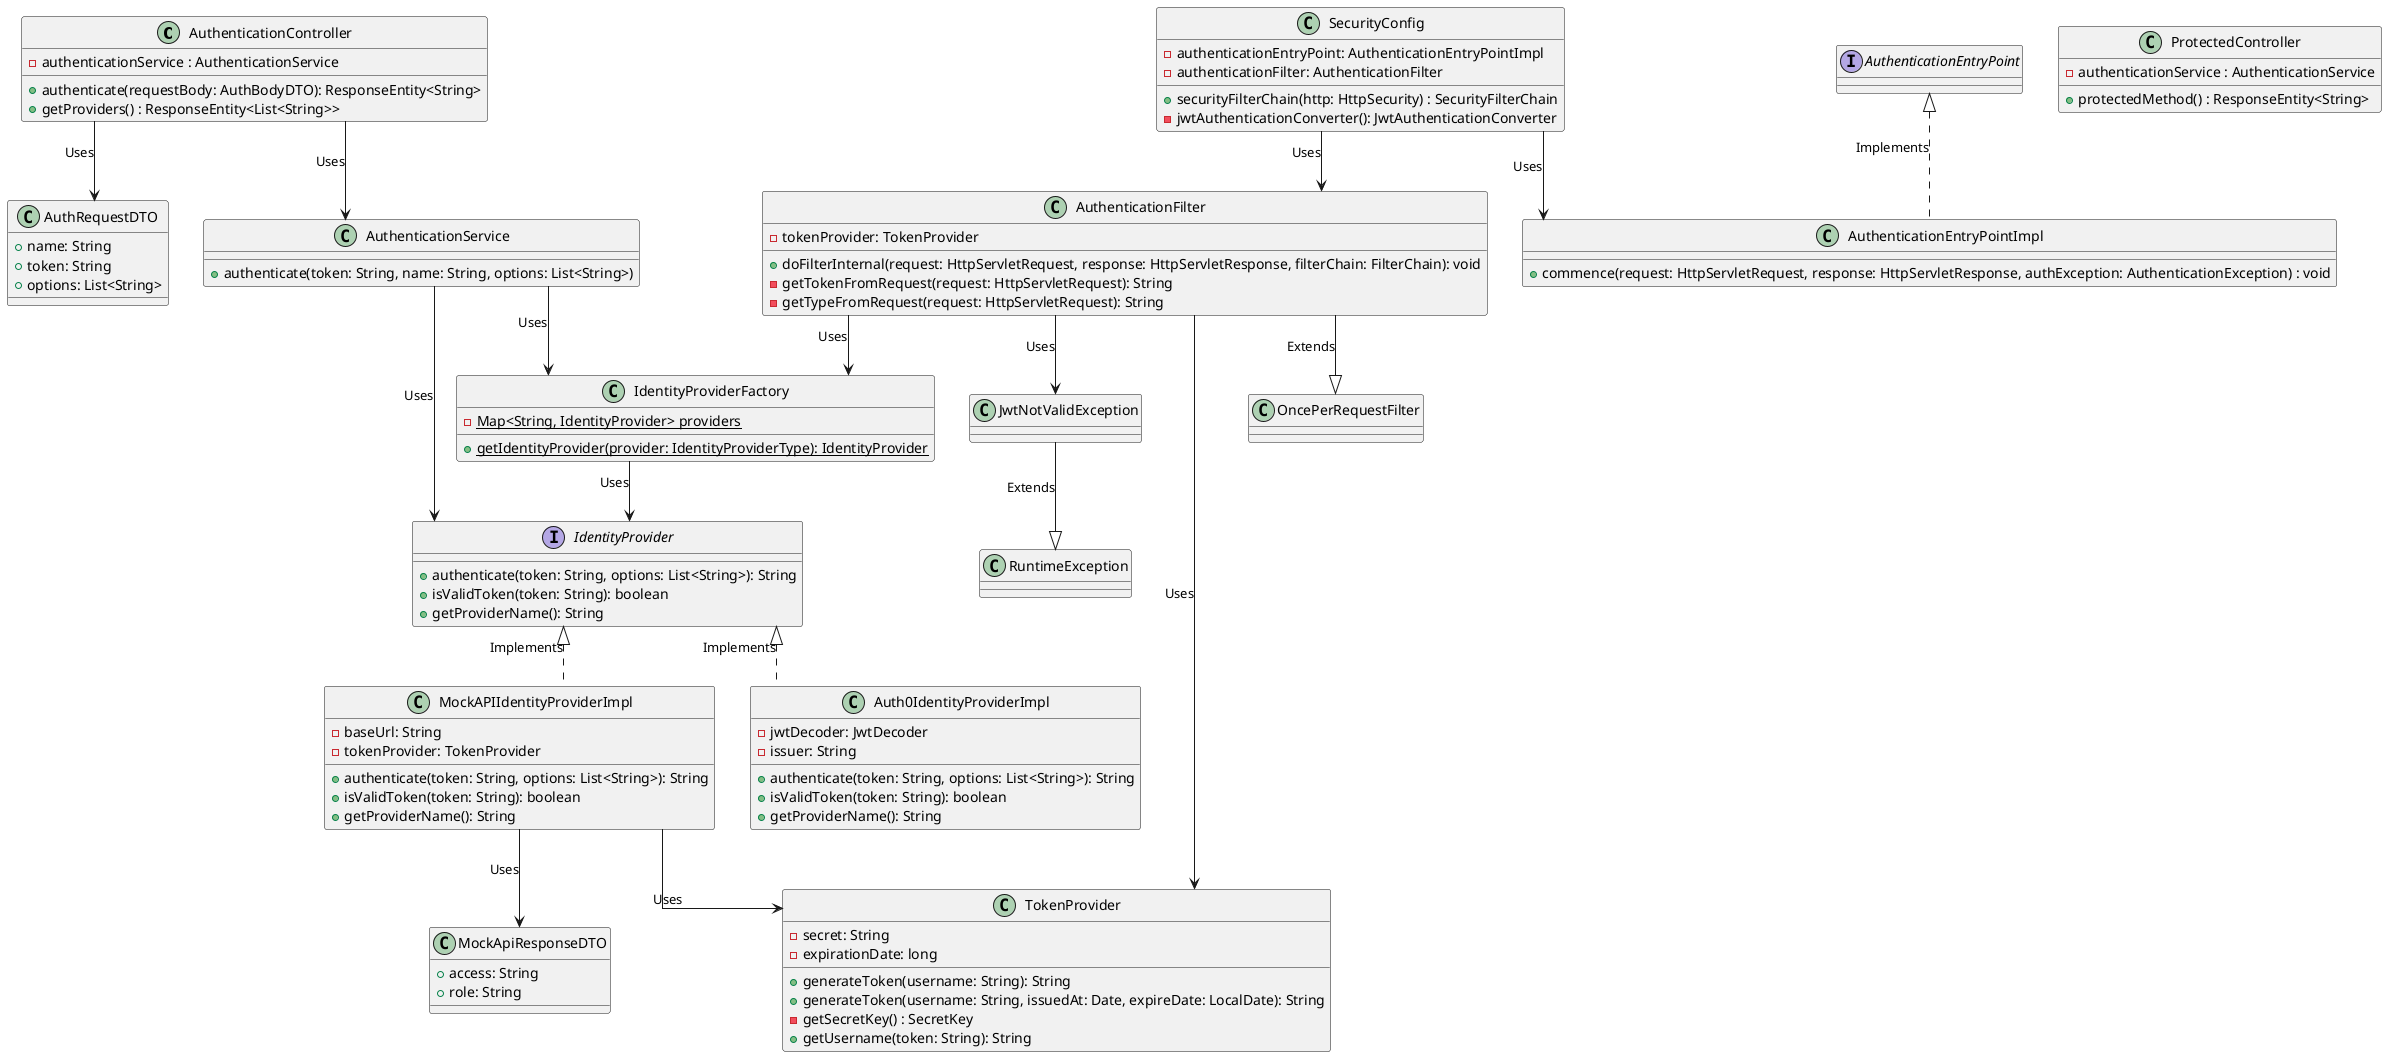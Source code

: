 @startuml
skinparam linetype ortho

class AuthenticationController {
  - authenticationService : AuthenticationService
  + authenticate(requestBody: AuthBodyDTO): ResponseEntity<String>
  + getProviders() : ResponseEntity<List<String>>
}

class ProtectedController {
  - authenticationService : AuthenticationService
  + protectedMethod() : ResponseEntity<String>
}

class AuthRequestDTO {
    + name: String
    + token: String
    + options: List<String>
}

class MockApiResponseDTO {
    + access: String
    + role: String
}

class AuthenticationFilter {
- tokenProvider: TokenProvider
+ doFilterInternal(request: HttpServletRequest, response: HttpServletResponse, filterChain: FilterChain): void
- getTokenFromRequest(request: HttpServletRequest): String
- getTypeFromRequest(request: HttpServletRequest): String
}

'STatic facotyr
class AuthenticationService {
    + authenticate(token: String, name: String, options: List<String>)
}

class JwtNotValidException {}
JwtNotValidException --|> RuntimeException : Extends

class AuthenticationEntryPointImpl {
+ commence(request: HttpServletRequest, response: HttpServletResponse, authException: AuthenticationException) : void
}

interface AuthenticationEntryPoint {}

class AuthenticationEntryPointImpl {}

class SecurityConfig {
- authenticationEntryPoint: AuthenticationEntryPointImpl
- authenticationFilter: AuthenticationFilter
+ securityFilterChain(http: HttpSecurity) : SecurityFilterChain
- jwtAuthenticationConverter(): JwtAuthenticationConverter
}

interface IdentityProvider {
  + authenticate(token: String, options: List<String>): String
  + isValidToken(token: String): boolean
  + getProviderName(): String
}

class MockAPIIdentityProviderImpl {
  - baseUrl: String
  - tokenProvider: TokenProvider
  + authenticate(token: String, options: List<String>): String
  + isValidToken(token: String): boolean
  + getProviderName(): String
}

class Auth0IdentityProviderImpl {
  - jwtDecoder: JwtDecoder
  - issuer: String
  + authenticate(token: String, options: List<String>): String
  + isValidToken(token: String): boolean
  + getProviderName(): String
}

class IdentityProviderFactory {
  - {static} Map<String, IdentityProvider> providers
  + {static} getIdentityProvider(provider: IdentityProviderType): IdentityProvider
}

class TokenProvider {
- secret: String
- expirationDate: long
+ generateToken(username: String): String
+  generateToken(username: String, issuedAt: Date, expireDate: LocalDate): String
- getSecretKey() : SecretKey
+ getUsername(token: String): String
}

AuthenticationController --> AuthenticationService : Uses
AuthenticationController --> AuthRequestDTO : Uses

IdentityProvider <|.. MockAPIIdentityProviderImpl : Implements
IdentityProvider <|.. Auth0IdentityProviderImpl : Implements

AuthenticationService --> IdentityProviderFactory : Uses
AuthenticationService --> IdentityProvider : Uses
IdentityProviderFactory --> IdentityProvider : Uses

MockAPIIdentityProviderImpl --> MockApiResponseDTO : Uses
MockAPIIdentityProviderImpl --> TokenProvider : Uses

SecurityConfig --> AuthenticationEntryPointImpl : Uses
SecurityConfig --> AuthenticationFilter : Uses
AuthenticationFilter --> TokenProvider : Uses
AuthenticationFilter --> JwtNotValidException : Uses
AuthenticationFilter --> IdentityProviderFactory : Uses

AuthenticationFilter --|> OncePerRequestFilter : Extends
AuthenticationEntryPoint <|.. AuthenticationEntryPointImpl : Implements


@enduml